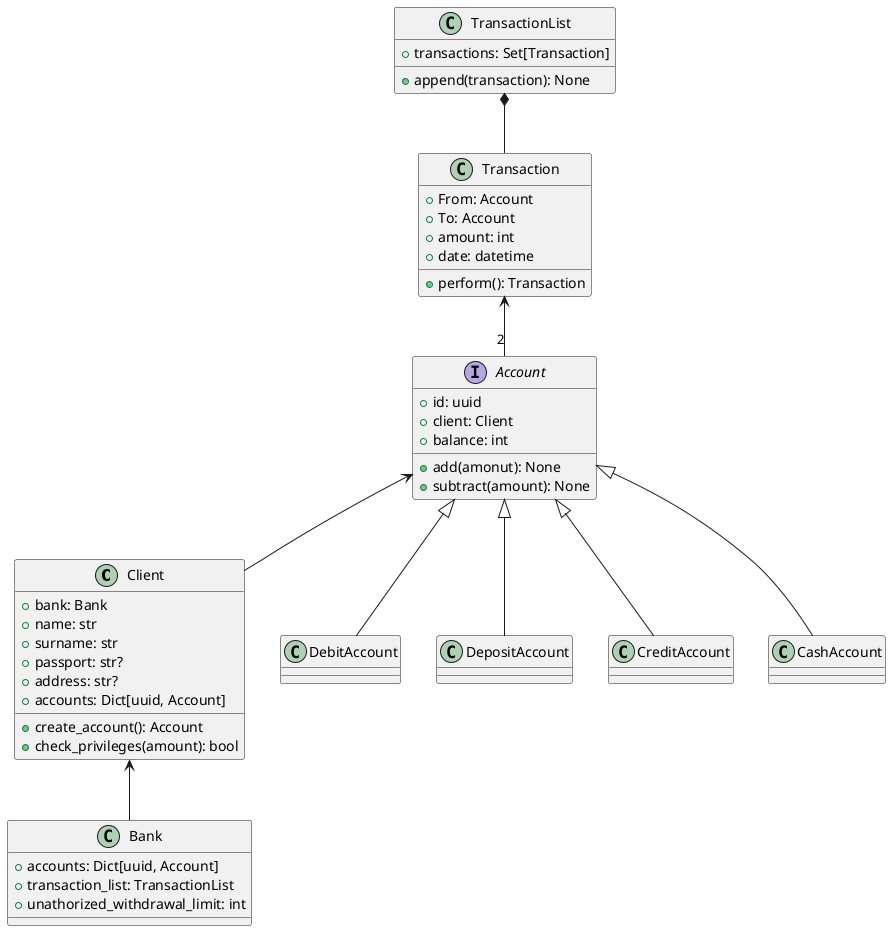 @startuml classes_uml

class Client {
    + bank: Bank
    + name: str
    + surname: str
    + passport: str?
    + address: str?
    + accounts: Dict[uuid, Account]

    + create_account(): Account
    + check_privileges(amount): bool
}

interface Account {
    + id: uuid
    + client: Client
    + balance: int

    + add(amonut): None
    + subtract(amount): None
}

Account <-- Client

Account <|-- DebitAccount
Account <|-- DepositAccount
Account <|-- CreditAccount
Account <|-- CashAccount


class Bank {
    + accounts: Dict[uuid, Account]
    + transaction_list: TransactionList
    + unathorized_withdrawal_limit: int
}

Client <-- Bank

class Transaction {
    + From: Account
    + To: Account
    + amount: int
    + date: datetime

    + perform(): Transaction
}

Transaction <-- "2" Account

class TransactionList {
    + transactions: Set[Transaction]
    + append(transaction): None
}

TransactionList *-- Transaction

@enduml